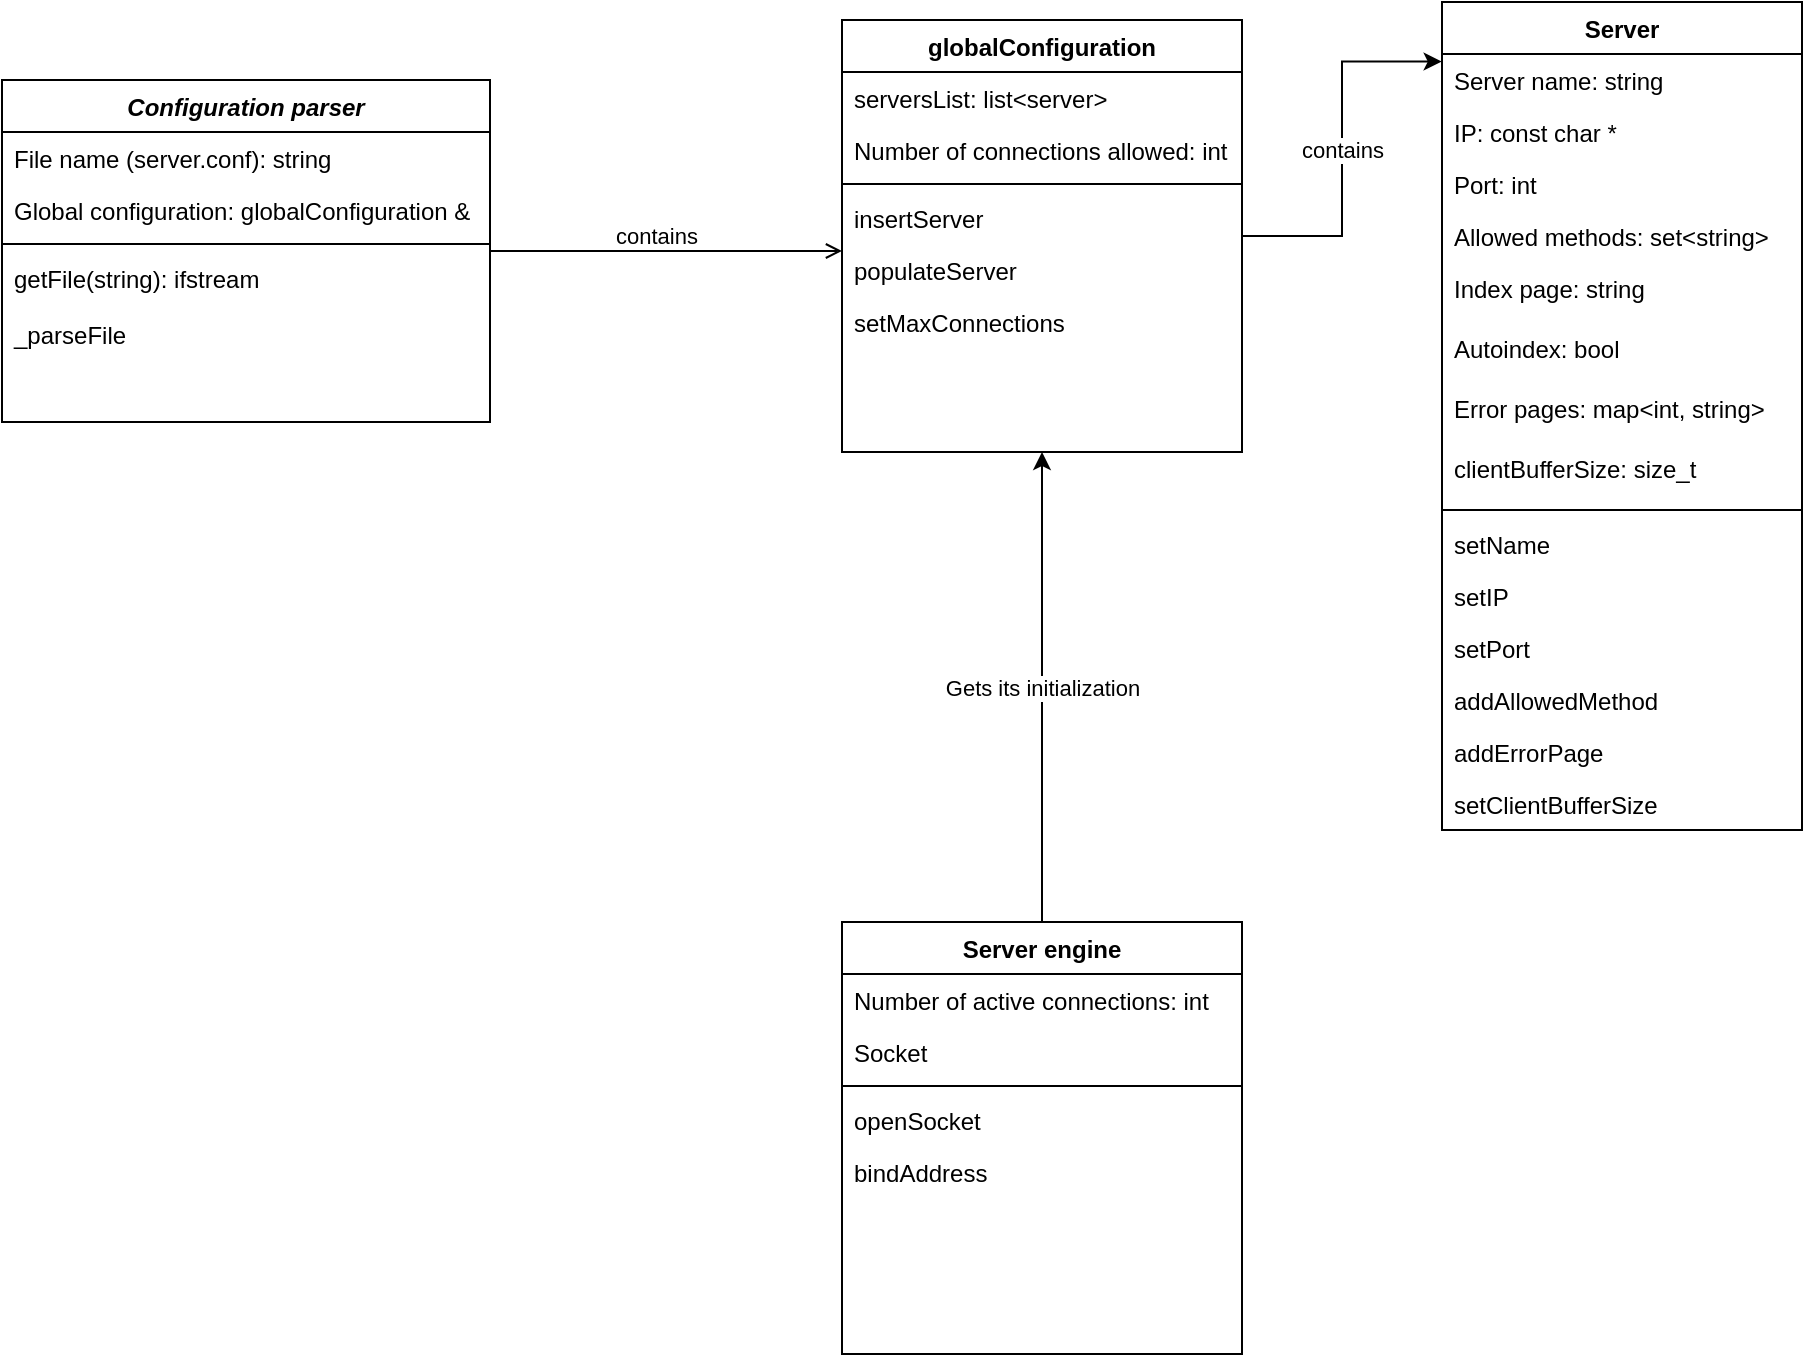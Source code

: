 <mxfile version="20.2.2" type="github">
  <diagram id="C5RBs43oDa-KdzZeNtuy" name="Page-1">
    <mxGraphModel dx="2062" dy="1110" grid="1" gridSize="10" guides="1" tooltips="1" connect="1" arrows="1" fold="1" page="1" pageScale="1" pageWidth="1000" pageHeight="1169" math="0" shadow="0">
      <root>
        <mxCell id="WIyWlLk6GJQsqaUBKTNV-0" />
        <mxCell id="WIyWlLk6GJQsqaUBKTNV-1" parent="WIyWlLk6GJQsqaUBKTNV-0" />
        <mxCell id="zkfFHV4jXpPFQw0GAbJ--0" value="Configuration parser" style="swimlane;fontStyle=3;align=center;verticalAlign=top;childLayout=stackLayout;horizontal=1;startSize=26;horizontalStack=0;resizeParent=1;resizeLast=0;collapsible=1;marginBottom=0;rounded=0;shadow=0;strokeWidth=1;" parent="WIyWlLk6GJQsqaUBKTNV-1" vertex="1">
          <mxGeometry x="10" y="129" width="244" height="171" as="geometry">
            <mxRectangle x="230" y="140" width="160" height="26" as="alternateBounds" />
          </mxGeometry>
        </mxCell>
        <mxCell id="zkfFHV4jXpPFQw0GAbJ--1" value="File name (server.conf): string" style="text;align=left;verticalAlign=top;spacingLeft=4;spacingRight=4;overflow=hidden;rotatable=0;points=[[0,0.5],[1,0.5]];portConstraint=eastwest;" parent="zkfFHV4jXpPFQw0GAbJ--0" vertex="1">
          <mxGeometry y="26" width="244" height="26" as="geometry" />
        </mxCell>
        <mxCell id="zkfFHV4jXpPFQw0GAbJ--2" value="Global configuration: globalConfiguration &amp;" style="text;align=left;verticalAlign=top;spacingLeft=4;spacingRight=4;overflow=hidden;rotatable=0;points=[[0,0.5],[1,0.5]];portConstraint=eastwest;rounded=0;shadow=0;html=0;" parent="zkfFHV4jXpPFQw0GAbJ--0" vertex="1">
          <mxGeometry y="52" width="244" height="26" as="geometry" />
        </mxCell>
        <mxCell id="zkfFHV4jXpPFQw0GAbJ--4" value="" style="line;html=1;strokeWidth=1;align=left;verticalAlign=middle;spacingTop=-1;spacingLeft=3;spacingRight=3;rotatable=0;labelPosition=right;points=[];portConstraint=eastwest;" parent="zkfFHV4jXpPFQw0GAbJ--0" vertex="1">
          <mxGeometry y="78" width="244" height="8" as="geometry" />
        </mxCell>
        <mxCell id="oprgUAEJjMY1lW2L3Nvr-45" value="getFile(string): ifstream" style="text;align=left;verticalAlign=top;spacingLeft=4;spacingRight=4;overflow=hidden;rotatable=0;points=[[0,0.5],[1,0.5]];portConstraint=eastwest;" parent="zkfFHV4jXpPFQw0GAbJ--0" vertex="1">
          <mxGeometry y="86" width="244" height="28" as="geometry" />
        </mxCell>
        <mxCell id="zkfFHV4jXpPFQw0GAbJ--5" value="_parseFile" style="text;align=left;verticalAlign=top;spacingLeft=4;spacingRight=4;overflow=hidden;rotatable=0;points=[[0,0.5],[1,0.5]];portConstraint=eastwest;" parent="zkfFHV4jXpPFQw0GAbJ--0" vertex="1">
          <mxGeometry y="114" width="244" height="30" as="geometry" />
        </mxCell>
        <mxCell id="oprgUAEJjMY1lW2L3Nvr-10" value="contains" style="edgeStyle=orthogonalEdgeStyle;rounded=0;orthogonalLoop=1;jettySize=auto;html=1;entryX=-0.001;entryY=0.072;entryDx=0;entryDy=0;entryPerimeter=0;" parent="WIyWlLk6GJQsqaUBKTNV-1" source="zkfFHV4jXpPFQw0GAbJ--17" target="oprgUAEJjMY1lW2L3Nvr-1" edge="1">
          <mxGeometry relative="1" as="geometry" />
        </mxCell>
        <mxCell id="zkfFHV4jXpPFQw0GAbJ--17" value="globalConfiguration" style="swimlane;fontStyle=1;align=center;verticalAlign=top;childLayout=stackLayout;horizontal=1;startSize=26;horizontalStack=0;resizeParent=1;resizeLast=0;collapsible=1;marginBottom=0;rounded=0;shadow=0;strokeWidth=1;" parent="WIyWlLk6GJQsqaUBKTNV-1" vertex="1">
          <mxGeometry x="430" y="99" width="200" height="216" as="geometry">
            <mxRectangle x="550" y="140" width="160" height="26" as="alternateBounds" />
          </mxGeometry>
        </mxCell>
        <mxCell id="zkfFHV4jXpPFQw0GAbJ--18" value="serversList: list&lt;server&gt;" style="text;align=left;verticalAlign=top;spacingLeft=4;spacingRight=4;overflow=hidden;rotatable=0;points=[[0,0.5],[1,0.5]];portConstraint=eastwest;" parent="zkfFHV4jXpPFQw0GAbJ--17" vertex="1">
          <mxGeometry y="26" width="200" height="26" as="geometry" />
        </mxCell>
        <mxCell id="zkfFHV4jXpPFQw0GAbJ--19" value="Number of connections allowed: int" style="text;align=left;verticalAlign=top;spacingLeft=4;spacingRight=4;overflow=hidden;rotatable=0;points=[[0,0.5],[1,0.5]];portConstraint=eastwest;rounded=0;shadow=0;html=0;" parent="zkfFHV4jXpPFQw0GAbJ--17" vertex="1">
          <mxGeometry y="52" width="200" height="26" as="geometry" />
        </mxCell>
        <mxCell id="zkfFHV4jXpPFQw0GAbJ--23" value="" style="line;html=1;strokeWidth=1;align=left;verticalAlign=middle;spacingTop=-1;spacingLeft=3;spacingRight=3;rotatable=0;labelPosition=right;points=[];portConstraint=eastwest;" parent="zkfFHV4jXpPFQw0GAbJ--17" vertex="1">
          <mxGeometry y="78" width="200" height="8" as="geometry" />
        </mxCell>
        <mxCell id="zkfFHV4jXpPFQw0GAbJ--24" value="insertServer" style="text;align=left;verticalAlign=top;spacingLeft=4;spacingRight=4;overflow=hidden;rotatable=0;points=[[0,0.5],[1,0.5]];portConstraint=eastwest;" parent="zkfFHV4jXpPFQw0GAbJ--17" vertex="1">
          <mxGeometry y="86" width="200" height="26" as="geometry" />
        </mxCell>
        <mxCell id="zkfFHV4jXpPFQw0GAbJ--25" value="populateServer" style="text;align=left;verticalAlign=top;spacingLeft=4;spacingRight=4;overflow=hidden;rotatable=0;points=[[0,0.5],[1,0.5]];portConstraint=eastwest;" parent="zkfFHV4jXpPFQw0GAbJ--17" vertex="1">
          <mxGeometry y="112" width="200" height="26" as="geometry" />
        </mxCell>
        <mxCell id="oprgUAEJjMY1lW2L3Nvr-37" value="setMaxConnections" style="text;align=left;verticalAlign=top;spacingLeft=4;spacingRight=4;overflow=hidden;rotatable=0;points=[[0,0.5],[1,0.5]];portConstraint=eastwest;" parent="zkfFHV4jXpPFQw0GAbJ--17" vertex="1">
          <mxGeometry y="138" width="200" height="26" as="geometry" />
        </mxCell>
        <mxCell id="zkfFHV4jXpPFQw0GAbJ--26" value="contains" style="endArrow=open;shadow=0;strokeWidth=1;rounded=0;endFill=1;edgeStyle=elbowEdgeStyle;elbow=vertical;" parent="WIyWlLk6GJQsqaUBKTNV-1" source="zkfFHV4jXpPFQw0GAbJ--0" target="zkfFHV4jXpPFQw0GAbJ--17" edge="1">
          <mxGeometry x="-0.053" y="8" relative="1" as="geometry">
            <mxPoint x="344" y="201" as="sourcePoint" />
            <mxPoint x="504" y="201" as="targetPoint" />
            <mxPoint as="offset" />
          </mxGeometry>
        </mxCell>
        <mxCell id="oprgUAEJjMY1lW2L3Nvr-1" value="Server" style="swimlane;fontStyle=1;align=center;verticalAlign=top;childLayout=stackLayout;horizontal=1;startSize=26;horizontalStack=0;resizeParent=1;resizeLast=0;collapsible=1;marginBottom=0;rounded=0;shadow=0;strokeWidth=1;" parent="WIyWlLk6GJQsqaUBKTNV-1" vertex="1">
          <mxGeometry x="730" y="90" width="180" height="414" as="geometry">
            <mxRectangle x="550" y="140" width="160" height="26" as="alternateBounds" />
          </mxGeometry>
        </mxCell>
        <mxCell id="oprgUAEJjMY1lW2L3Nvr-3" value="Server name: string" style="text;align=left;verticalAlign=top;spacingLeft=4;spacingRight=4;overflow=hidden;rotatable=0;points=[[0,0.5],[1,0.5]];portConstraint=eastwest;rounded=0;shadow=0;html=0;fontStyle=0" parent="oprgUAEJjMY1lW2L3Nvr-1" vertex="1">
          <mxGeometry y="26" width="180" height="26" as="geometry" />
        </mxCell>
        <mxCell id="oprgUAEJjMY1lW2L3Nvr-2" value="IP: const char *" style="text;align=left;verticalAlign=top;spacingLeft=4;spacingRight=4;overflow=hidden;rotatable=0;points=[[0,0.5],[1,0.5]];portConstraint=eastwest;fontStyle=0" parent="oprgUAEJjMY1lW2L3Nvr-1" vertex="1">
          <mxGeometry y="52" width="180" height="26" as="geometry" />
        </mxCell>
        <mxCell id="oprgUAEJjMY1lW2L3Nvr-4" value="Port: int" style="text;align=left;verticalAlign=top;spacingLeft=4;spacingRight=4;overflow=hidden;rotatable=0;points=[[0,0.5],[1,0.5]];portConstraint=eastwest;rounded=0;shadow=0;html=0;fontStyle=0" parent="oprgUAEJjMY1lW2L3Nvr-1" vertex="1">
          <mxGeometry y="78" width="180" height="26" as="geometry" />
        </mxCell>
        <mxCell id="oprgUAEJjMY1lW2L3Nvr-5" value="Allowed methods: set&lt;string&gt;" style="text;align=left;verticalAlign=top;spacingLeft=4;spacingRight=4;overflow=hidden;rotatable=0;points=[[0,0.5],[1,0.5]];portConstraint=eastwest;rounded=0;shadow=0;html=0;fontStyle=0" parent="oprgUAEJjMY1lW2L3Nvr-1" vertex="1">
          <mxGeometry y="104" width="180" height="26" as="geometry" />
        </mxCell>
        <mxCell id="oprgUAEJjMY1lW2L3Nvr-6" value="Index page: string" style="text;align=left;verticalAlign=top;spacingLeft=4;spacingRight=4;overflow=hidden;rotatable=0;points=[[0,0.5],[1,0.5]];portConstraint=eastwest;rounded=0;shadow=0;html=0;fontStyle=0" parent="oprgUAEJjMY1lW2L3Nvr-1" vertex="1">
          <mxGeometry y="130" width="180" height="30" as="geometry" />
        </mxCell>
        <mxCell id="oprgUAEJjMY1lW2L3Nvr-36" value="Autoindex: bool" style="text;align=left;verticalAlign=top;spacingLeft=4;spacingRight=4;overflow=hidden;rotatable=0;points=[[0,0.5],[1,0.5]];portConstraint=eastwest;rounded=0;shadow=0;html=0;fontStyle=0" parent="oprgUAEJjMY1lW2L3Nvr-1" vertex="1">
          <mxGeometry y="160" width="180" height="30" as="geometry" />
        </mxCell>
        <mxCell id="oprgUAEJjMY1lW2L3Nvr-35" value="Error pages: map&lt;int, string&gt;" style="text;align=left;verticalAlign=top;spacingLeft=4;spacingRight=4;overflow=hidden;rotatable=0;points=[[0,0.5],[1,0.5]];portConstraint=eastwest;rounded=0;shadow=0;html=0;fontStyle=0" parent="oprgUAEJjMY1lW2L3Nvr-1" vertex="1">
          <mxGeometry y="190" width="180" height="30" as="geometry" />
        </mxCell>
        <mxCell id="oprgUAEJjMY1lW2L3Nvr-34" value="clientBufferSize: size_t" style="text;align=left;verticalAlign=top;spacingLeft=4;spacingRight=4;overflow=hidden;rotatable=0;points=[[0,0.5],[1,0.5]];portConstraint=eastwest;rounded=0;shadow=0;html=0;fontStyle=0" parent="oprgUAEJjMY1lW2L3Nvr-1" vertex="1">
          <mxGeometry y="220" width="180" height="30" as="geometry" />
        </mxCell>
        <mxCell id="oprgUAEJjMY1lW2L3Nvr-7" value="" style="line;html=1;strokeWidth=1;align=left;verticalAlign=middle;spacingTop=-1;spacingLeft=3;spacingRight=3;rotatable=0;labelPosition=right;points=[];portConstraint=eastwest;" parent="oprgUAEJjMY1lW2L3Nvr-1" vertex="1">
          <mxGeometry y="250" width="180" height="8" as="geometry" />
        </mxCell>
        <mxCell id="oprgUAEJjMY1lW2L3Nvr-9" value="setName" style="text;align=left;verticalAlign=top;spacingLeft=4;spacingRight=4;overflow=hidden;rotatable=0;points=[[0,0.5],[1,0.5]];portConstraint=eastwest;" parent="oprgUAEJjMY1lW2L3Nvr-1" vertex="1">
          <mxGeometry y="258" width="180" height="26" as="geometry" />
        </mxCell>
        <mxCell id="oprgUAEJjMY1lW2L3Nvr-8" value="setIP" style="text;align=left;verticalAlign=top;spacingLeft=4;spacingRight=4;overflow=hidden;rotatable=0;points=[[0,0.5],[1,0.5]];portConstraint=eastwest;" parent="oprgUAEJjMY1lW2L3Nvr-1" vertex="1">
          <mxGeometry y="284" width="180" height="26" as="geometry" />
        </mxCell>
        <mxCell id="oprgUAEJjMY1lW2L3Nvr-17" value="setPort" style="text;align=left;verticalAlign=top;spacingLeft=4;spacingRight=4;overflow=hidden;rotatable=0;points=[[0,0.5],[1,0.5]];portConstraint=eastwest;" parent="oprgUAEJjMY1lW2L3Nvr-1" vertex="1">
          <mxGeometry y="310" width="180" height="26" as="geometry" />
        </mxCell>
        <mxCell id="oprgUAEJjMY1lW2L3Nvr-18" value="addAllowedMethod" style="text;align=left;verticalAlign=top;spacingLeft=4;spacingRight=4;overflow=hidden;rotatable=0;points=[[0,0.5],[1,0.5]];portConstraint=eastwest;" parent="oprgUAEJjMY1lW2L3Nvr-1" vertex="1">
          <mxGeometry y="336" width="180" height="26" as="geometry" />
        </mxCell>
        <mxCell id="qIc10v1bF7AHO4W7wMpP-0" value="addErrorPage" style="text;align=left;verticalAlign=top;spacingLeft=4;spacingRight=4;overflow=hidden;rotatable=0;points=[[0,0.5],[1,0.5]];portConstraint=eastwest;" vertex="1" parent="oprgUAEJjMY1lW2L3Nvr-1">
          <mxGeometry y="362" width="180" height="26" as="geometry" />
        </mxCell>
        <mxCell id="oprgUAEJjMY1lW2L3Nvr-33" value="setClientBufferSize" style="text;align=left;verticalAlign=top;spacingLeft=4;spacingRight=4;overflow=hidden;rotatable=0;points=[[0,0.5],[1,0.5]];portConstraint=eastwest;" parent="oprgUAEJjMY1lW2L3Nvr-1" vertex="1">
          <mxGeometry y="388" width="180" height="26" as="geometry" />
        </mxCell>
        <mxCell id="oprgUAEJjMY1lW2L3Nvr-40" value="Gets its initialization" style="edgeStyle=orthogonalEdgeStyle;rounded=0;orthogonalLoop=1;jettySize=auto;html=1;exitX=0.5;exitY=0;exitDx=0;exitDy=0;entryX=0.5;entryY=1;entryDx=0;entryDy=0;" parent="WIyWlLk6GJQsqaUBKTNV-1" source="oprgUAEJjMY1lW2L3Nvr-11" target="zkfFHV4jXpPFQw0GAbJ--17" edge="1">
          <mxGeometry relative="1" as="geometry" />
        </mxCell>
        <mxCell id="oprgUAEJjMY1lW2L3Nvr-11" value="Server engine" style="swimlane;fontStyle=1;align=center;verticalAlign=top;childLayout=stackLayout;horizontal=1;startSize=26;horizontalStack=0;resizeParent=1;resizeLast=0;collapsible=1;marginBottom=0;rounded=0;shadow=0;strokeWidth=1;" parent="WIyWlLk6GJQsqaUBKTNV-1" vertex="1">
          <mxGeometry x="430" y="550" width="200" height="216" as="geometry">
            <mxRectangle x="550" y="140" width="160" height="26" as="alternateBounds" />
          </mxGeometry>
        </mxCell>
        <mxCell id="oprgUAEJjMY1lW2L3Nvr-12" value="Number of active connections: int" style="text;align=left;verticalAlign=top;spacingLeft=4;spacingRight=4;overflow=hidden;rotatable=0;points=[[0,0.5],[1,0.5]];portConstraint=eastwest;" parent="oprgUAEJjMY1lW2L3Nvr-11" vertex="1">
          <mxGeometry y="26" width="200" height="26" as="geometry" />
        </mxCell>
        <mxCell id="oprgUAEJjMY1lW2L3Nvr-44" value="Socket" style="text;align=left;verticalAlign=top;spacingLeft=4;spacingRight=4;overflow=hidden;rotatable=0;points=[[0,0.5],[1,0.5]];portConstraint=eastwest;" parent="oprgUAEJjMY1lW2L3Nvr-11" vertex="1">
          <mxGeometry y="52" width="200" height="26" as="geometry" />
        </mxCell>
        <mxCell id="oprgUAEJjMY1lW2L3Nvr-14" value="" style="line;html=1;strokeWidth=1;align=left;verticalAlign=middle;spacingTop=-1;spacingLeft=3;spacingRight=3;rotatable=0;labelPosition=right;points=[];portConstraint=eastwest;" parent="oprgUAEJjMY1lW2L3Nvr-11" vertex="1">
          <mxGeometry y="78" width="200" height="8" as="geometry" />
        </mxCell>
        <mxCell id="oprgUAEJjMY1lW2L3Nvr-15" value="openSocket" style="text;align=left;verticalAlign=top;spacingLeft=4;spacingRight=4;overflow=hidden;rotatable=0;points=[[0,0.5],[1,0.5]];portConstraint=eastwest;" parent="oprgUAEJjMY1lW2L3Nvr-11" vertex="1">
          <mxGeometry y="86" width="200" height="26" as="geometry" />
        </mxCell>
        <mxCell id="oprgUAEJjMY1lW2L3Nvr-16" value="bindAddress" style="text;align=left;verticalAlign=top;spacingLeft=4;spacingRight=4;overflow=hidden;rotatable=0;points=[[0,0.5],[1,0.5]];portConstraint=eastwest;" parent="oprgUAEJjMY1lW2L3Nvr-11" vertex="1">
          <mxGeometry y="112" width="200" height="26" as="geometry" />
        </mxCell>
      </root>
    </mxGraphModel>
  </diagram>
</mxfile>
